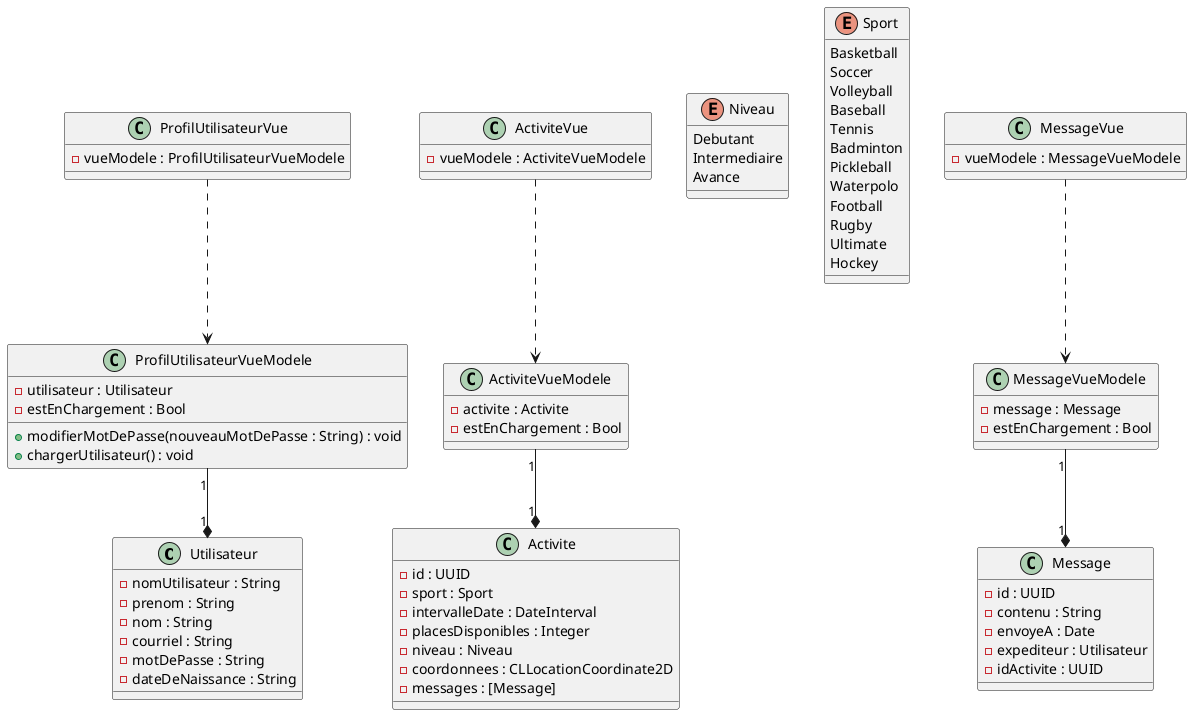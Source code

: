 @startuml SportLink

class Utilisateur {
  - {field} nomUtilisateur : String
  - {field} prenom : String
  - {field} nom : String
  - {field} courriel : String
  - {field} motDePasse : String
  - {field} dateDeNaissance : String
}

class ProfilUtilisateurVueModele {
  - {field} utilisateur : Utilisateur
  - {field} estEnChargement : Bool
  + {method} modifierMotDePasse(nouveauMotDePasse : String) : void
  + {method} chargerUtilisateur() : void
}

class ProfilUtilisateurVue {
  - {field} vueModele : ProfilUtilisateurVueModele
}

ProfilUtilisateurVueModele "1" --* "1" Utilisateur
ProfilUtilisateurVue ..> ProfilUtilisateurVueModele

class Activite {
  - {field} id : UUID
  - {field} sport : Sport
  - {field} intervalleDate : DateInterval 
  - {field} placesDisponibles : Integer
  - {field} niveau : Niveau
  - {field} coordonnees : CLLocationCoordinate2D
  - {field} messages : [Message]
}

class ActiviteVueModele {
  - {field} activite : Activite
  - {field} estEnChargement : Bool
}

class ActiviteVue {
  - {field} vueModele : ActiviteVueModele
}

ActiviteVueModele "1" --* "1" Activite
ActiviteVue ..> ActiviteVueModele

enum Niveau {
  Debutant
  Intermediaire
  Avance
}

enum Sport {
  Basketball
  Soccer
  Volleyball
  Baseball
  Tennis
  Badminton
  Pickleball
  Waterpolo
  Football
  Rugby
  Ultimate
  Hockey
}

class Message {
  - {field} id : UUID
  - {field} contenu : String
  - {field} envoyeA : Date
  - {field} expediteur : Utilisateur
  - {field} idActivite : UUID
}

class MessageVueModele {
  - {field} message : Message
  - {field} estEnChargement : Bool
}

class MessageVue {
  - {field} vueModele : MessageVueModele
}

MessageVueModele "1" --* "1" Message
MessageVue ..> MessageVueModele


@enduml